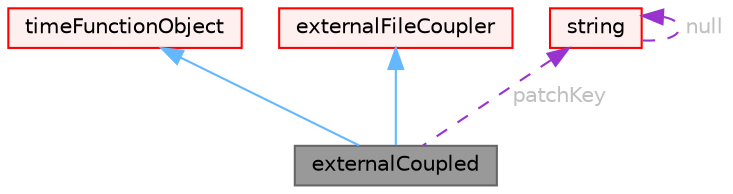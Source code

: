 digraph "externalCoupled"
{
 // LATEX_PDF_SIZE
  bgcolor="transparent";
  edge [fontname=Helvetica,fontsize=10,labelfontname=Helvetica,labelfontsize=10];
  node [fontname=Helvetica,fontsize=10,shape=box,height=0.2,width=0.4];
  Node1 [id="Node000001",label="externalCoupled",height=0.2,width=0.4,color="gray40", fillcolor="grey60", style="filled", fontcolor="black",tooltip="Provides a simple file-based communication interface for explicit coupling with an external applicati..."];
  Node2 -> Node1 [id="edge1_Node000001_Node000002",dir="back",color="steelblue1",style="solid",tooltip=" "];
  Node2 [id="Node000002",label="timeFunctionObject",height=0.2,width=0.4,color="red", fillcolor="#FFF0F0", style="filled",URL="$classFoam_1_1functionObjects_1_1timeFunctionObject.html",tooltip="Virtual base class for function objects with a reference to Time."];
  Node34 -> Node1 [id="edge2_Node000001_Node000034",dir="back",color="steelblue1",style="solid",tooltip=" "];
  Node34 [id="Node000034",label="externalFileCoupler",height=0.2,width=0.4,color="red", fillcolor="#FFF0F0", style="filled",URL="$classFoam_1_1externalFileCoupler.html",tooltip="Encapsulates the logic for coordinating between OpenFOAM and an external application."];
  Node5 -> Node1 [id="edge3_Node000001_Node000005",dir="back",color="darkorchid3",style="dashed",tooltip=" ",label=" patchKey",fontcolor="grey" ];
  Node5 [id="Node000005",label="string",height=0.2,width=0.4,color="red", fillcolor="#FFF0F0", style="filled",URL="$classFoam_1_1string.html",tooltip="A class for handling character strings derived from std::string."];
  Node5 -> Node5 [id="edge4_Node000005_Node000005",dir="back",color="darkorchid3",style="dashed",tooltip=" ",label=" null",fontcolor="grey" ];
}
